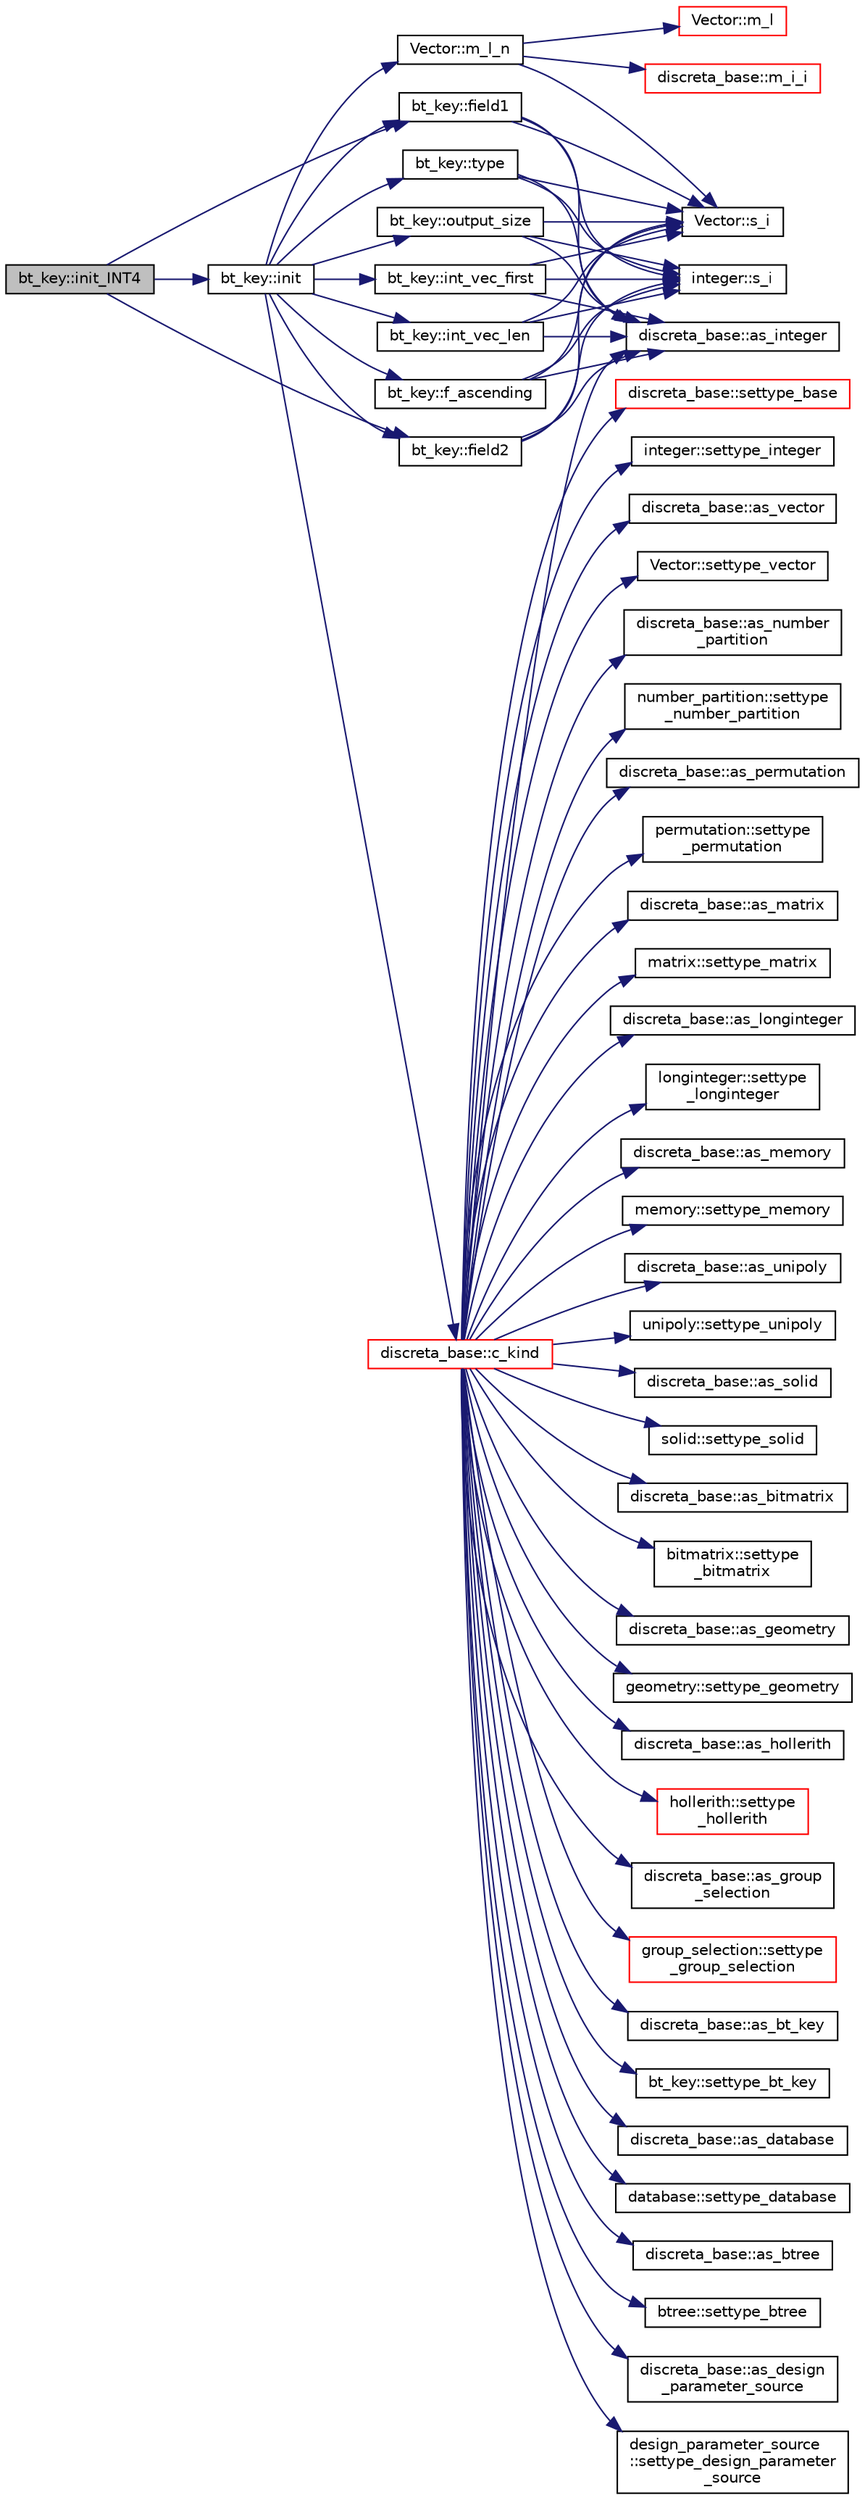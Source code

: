 digraph "bt_key::init_INT4"
{
  edge [fontname="Helvetica",fontsize="10",labelfontname="Helvetica",labelfontsize="10"];
  node [fontname="Helvetica",fontsize="10",shape=record];
  rankdir="LR";
  Node1017 [label="bt_key::init_INT4",height=0.2,width=0.4,color="black", fillcolor="grey75", style="filled", fontcolor="black"];
  Node1017 -> Node1018 [color="midnightblue",fontsize="10",style="solid",fontname="Helvetica"];
  Node1018 [label="bt_key::init",height=0.2,width=0.4,color="black", fillcolor="white", style="filled",URL="$d1/de5/classbt__key.html#ae6b27c89a5f6dec6a7a19583a4b112a8"];
  Node1018 -> Node1019 [color="midnightblue",fontsize="10",style="solid",fontname="Helvetica"];
  Node1019 [label="Vector::m_l_n",height=0.2,width=0.4,color="black", fillcolor="white", style="filled",URL="$d5/db2/class_vector.html#a5c7c126e6266ecdc832c5ce5bc1cca2f"];
  Node1019 -> Node1020 [color="midnightblue",fontsize="10",style="solid",fontname="Helvetica"];
  Node1020 [label="Vector::m_l",height=0.2,width=0.4,color="red", fillcolor="white", style="filled",URL="$d5/db2/class_vector.html#a00f5520c2a6b4f5282a1a8bcf8ea74eb"];
  Node1019 -> Node1070 [color="midnightblue",fontsize="10",style="solid",fontname="Helvetica"];
  Node1070 [label="Vector::s_i",height=0.2,width=0.4,color="black", fillcolor="white", style="filled",URL="$d5/db2/class_vector.html#a1c4fe1752523df8119f70dd550244871"];
  Node1019 -> Node1071 [color="midnightblue",fontsize="10",style="solid",fontname="Helvetica"];
  Node1071 [label="discreta_base::m_i_i",height=0.2,width=0.4,color="red", fillcolor="white", style="filled",URL="$d7/d71/classdiscreta__base.html#aa231464a9d4bc233f66608021c9ad997"];
  Node1018 -> Node1073 [color="midnightblue",fontsize="10",style="solid",fontname="Helvetica"];
  Node1073 [label="discreta_base::c_kind",height=0.2,width=0.4,color="red", fillcolor="white", style="filled",URL="$d7/d71/classdiscreta__base.html#adc2ff61589c2d083688e7a43f333cb62"];
  Node1073 -> Node1074 [color="midnightblue",fontsize="10",style="solid",fontname="Helvetica"];
  Node1074 [label="discreta_base::settype_base",height=0.2,width=0.4,color="red", fillcolor="white", style="filled",URL="$d7/d71/classdiscreta__base.html#a4f42899a89447d1c3993ea07c38f8ad4"];
  Node1073 -> Node1030 [color="midnightblue",fontsize="10",style="solid",fontname="Helvetica"];
  Node1030 [label="discreta_base::as_integer",height=0.2,width=0.4,color="black", fillcolor="white", style="filled",URL="$d7/d71/classdiscreta__base.html#a00d7691eaf874fd283d942692fe8dd26"];
  Node1073 -> Node1075 [color="midnightblue",fontsize="10",style="solid",fontname="Helvetica"];
  Node1075 [label="integer::settype_integer",height=0.2,width=0.4,color="black", fillcolor="white", style="filled",URL="$d0/de5/classinteger.html#a6265c65ef311229acd513d748faba796"];
  Node1073 -> Node1032 [color="midnightblue",fontsize="10",style="solid",fontname="Helvetica"];
  Node1032 [label="discreta_base::as_vector",height=0.2,width=0.4,color="black", fillcolor="white", style="filled",URL="$d7/d71/classdiscreta__base.html#a7bdd6cae39c380b128ee9e17e42cf020"];
  Node1073 -> Node1076 [color="midnightblue",fontsize="10",style="solid",fontname="Helvetica"];
  Node1076 [label="Vector::settype_vector",height=0.2,width=0.4,color="black", fillcolor="white", style="filled",URL="$d5/db2/class_vector.html#a34e0d00b18c051f23904a8429fa6c8b4"];
  Node1073 -> Node1035 [color="midnightblue",fontsize="10",style="solid",fontname="Helvetica"];
  Node1035 [label="discreta_base::as_number\l_partition",height=0.2,width=0.4,color="black", fillcolor="white", style="filled",URL="$d7/d71/classdiscreta__base.html#a307aa09de0e925d46697707968ffab00"];
  Node1073 -> Node1077 [color="midnightblue",fontsize="10",style="solid",fontname="Helvetica"];
  Node1077 [label="number_partition::settype\l_number_partition",height=0.2,width=0.4,color="black", fillcolor="white", style="filled",URL="$df/d50/classnumber__partition.html#a3aaec1b557758f643ffc8555bbc358be"];
  Node1073 -> Node1037 [color="midnightblue",fontsize="10",style="solid",fontname="Helvetica"];
  Node1037 [label="discreta_base::as_permutation",height=0.2,width=0.4,color="black", fillcolor="white", style="filled",URL="$d7/d71/classdiscreta__base.html#aa4e72f36a82984239b12ae831e131098"];
  Node1073 -> Node1078 [color="midnightblue",fontsize="10",style="solid",fontname="Helvetica"];
  Node1078 [label="permutation::settype\l_permutation",height=0.2,width=0.4,color="black", fillcolor="white", style="filled",URL="$d0/d08/classpermutation.html#af1eea29f86195cede9562e444664c28c"];
  Node1073 -> Node1039 [color="midnightblue",fontsize="10",style="solid",fontname="Helvetica"];
  Node1039 [label="discreta_base::as_matrix",height=0.2,width=0.4,color="black", fillcolor="white", style="filled",URL="$d7/d71/classdiscreta__base.html#ae4d7f56d917a4707b838fbffde6467ff"];
  Node1073 -> Node1079 [color="midnightblue",fontsize="10",style="solid",fontname="Helvetica"];
  Node1079 [label="matrix::settype_matrix",height=0.2,width=0.4,color="black", fillcolor="white", style="filled",URL="$d1/d8d/classmatrix.html#a1780283a64a789e4084d792683d276bb"];
  Node1073 -> Node1042 [color="midnightblue",fontsize="10",style="solid",fontname="Helvetica"];
  Node1042 [label="discreta_base::as_longinteger",height=0.2,width=0.4,color="black", fillcolor="white", style="filled",URL="$d7/d71/classdiscreta__base.html#a20a094639eb711b10c8694c51937f7cd"];
  Node1073 -> Node1080 [color="midnightblue",fontsize="10",style="solid",fontname="Helvetica"];
  Node1080 [label="longinteger::settype\l_longinteger",height=0.2,width=0.4,color="black", fillcolor="white", style="filled",URL="$d3/d71/classlonginteger.html#ae5f811ece8df31b9ff114368a18e1dc5"];
  Node1073 -> Node1045 [color="midnightblue",fontsize="10",style="solid",fontname="Helvetica"];
  Node1045 [label="discreta_base::as_memory",height=0.2,width=0.4,color="black", fillcolor="white", style="filled",URL="$d7/d71/classdiscreta__base.html#ad94b2d7dce0cd4fa22db57f6e79c4bd2"];
  Node1073 -> Node1081 [color="midnightblue",fontsize="10",style="solid",fontname="Helvetica"];
  Node1081 [label="memory::settype_memory",height=0.2,width=0.4,color="black", fillcolor="white", style="filled",URL="$d8/d99/classmemory.html#a33aae277f9b8fe36b02e9d5da895451b"];
  Node1073 -> Node1047 [color="midnightblue",fontsize="10",style="solid",fontname="Helvetica"];
  Node1047 [label="discreta_base::as_unipoly",height=0.2,width=0.4,color="black", fillcolor="white", style="filled",URL="$d7/d71/classdiscreta__base.html#ad50d8027f039fe5c2478cddb243adc9d"];
  Node1073 -> Node1082 [color="midnightblue",fontsize="10",style="solid",fontname="Helvetica"];
  Node1082 [label="unipoly::settype_unipoly",height=0.2,width=0.4,color="black", fillcolor="white", style="filled",URL="$d1/d89/classunipoly.html#a8db854fcc85c5e1150b1f1b1c005c95b"];
  Node1073 -> Node1049 [color="midnightblue",fontsize="10",style="solid",fontname="Helvetica"];
  Node1049 [label="discreta_base::as_solid",height=0.2,width=0.4,color="black", fillcolor="white", style="filled",URL="$d7/d71/classdiscreta__base.html#a1fc5f2b85ec97ab0a69dd64903c970a5"];
  Node1073 -> Node1083 [color="midnightblue",fontsize="10",style="solid",fontname="Helvetica"];
  Node1083 [label="solid::settype_solid",height=0.2,width=0.4,color="black", fillcolor="white", style="filled",URL="$d8/def/classsolid.html#a775bd4821f75a8aee4ea3d4335ff90e0"];
  Node1073 -> Node1051 [color="midnightblue",fontsize="10",style="solid",fontname="Helvetica"];
  Node1051 [label="discreta_base::as_bitmatrix",height=0.2,width=0.4,color="black", fillcolor="white", style="filled",URL="$d7/d71/classdiscreta__base.html#a071ad54ea8ef6c9d1d15f532e5a76df6"];
  Node1073 -> Node1084 [color="midnightblue",fontsize="10",style="solid",fontname="Helvetica"];
  Node1084 [label="bitmatrix::settype\l_bitmatrix",height=0.2,width=0.4,color="black", fillcolor="white", style="filled",URL="$de/dc8/classbitmatrix.html#acb571d947f9526665ebbdc0ce3e2a973"];
  Node1073 -> Node1053 [color="midnightblue",fontsize="10",style="solid",fontname="Helvetica"];
  Node1053 [label="discreta_base::as_geometry",height=0.2,width=0.4,color="black", fillcolor="white", style="filled",URL="$d7/d71/classdiscreta__base.html#a38fc7b4cdd830703e9d87354b79bc5c8"];
  Node1073 -> Node1085 [color="midnightblue",fontsize="10",style="solid",fontname="Helvetica"];
  Node1085 [label="geometry::settype_geometry",height=0.2,width=0.4,color="black", fillcolor="white", style="filled",URL="$da/d44/classgeometry.html#ab4a336baba6a3f56f5ffa053a5be5ba7"];
  Node1073 -> Node1055 [color="midnightblue",fontsize="10",style="solid",fontname="Helvetica"];
  Node1055 [label="discreta_base::as_hollerith",height=0.2,width=0.4,color="black", fillcolor="white", style="filled",URL="$d7/d71/classdiscreta__base.html#a3e66f82711f314710107e2f29e589690"];
  Node1073 -> Node1086 [color="midnightblue",fontsize="10",style="solid",fontname="Helvetica"];
  Node1086 [label="hollerith::settype\l_hollerith",height=0.2,width=0.4,color="red", fillcolor="white", style="filled",URL="$d8/d99/classhollerith.html#a23bbd4acfc88a0e90f1245f243f51f76"];
  Node1073 -> Node1057 [color="midnightblue",fontsize="10",style="solid",fontname="Helvetica"];
  Node1057 [label="discreta_base::as_group\l_selection",height=0.2,width=0.4,color="black", fillcolor="white", style="filled",URL="$d7/d71/classdiscreta__base.html#aae1bac4883c567718bef9fb610abbdc8"];
  Node1073 -> Node1088 [color="midnightblue",fontsize="10",style="solid",fontname="Helvetica"];
  Node1088 [label="group_selection::settype\l_group_selection",height=0.2,width=0.4,color="red", fillcolor="white", style="filled",URL="$d6/db0/classgroup__selection.html#a015ed73b7b8d784bedd4d11ac1fc0ec1"];
  Node1073 -> Node1059 [color="midnightblue",fontsize="10",style="solid",fontname="Helvetica"];
  Node1059 [label="discreta_base::as_bt_key",height=0.2,width=0.4,color="black", fillcolor="white", style="filled",URL="$d7/d71/classdiscreta__base.html#a2734c6e08dca17cf6588bd5064ec1b9f"];
  Node1073 -> Node1090 [color="midnightblue",fontsize="10",style="solid",fontname="Helvetica"];
  Node1090 [label="bt_key::settype_bt_key",height=0.2,width=0.4,color="black", fillcolor="white", style="filled",URL="$d1/de5/classbt__key.html#a352bb10beb7c789d8d29373035824800"];
  Node1073 -> Node1061 [color="midnightblue",fontsize="10",style="solid",fontname="Helvetica"];
  Node1061 [label="discreta_base::as_database",height=0.2,width=0.4,color="black", fillcolor="white", style="filled",URL="$d7/d71/classdiscreta__base.html#ab055d39d58210a2b03ba3d33703b09a9"];
  Node1073 -> Node1091 [color="midnightblue",fontsize="10",style="solid",fontname="Helvetica"];
  Node1091 [label="database::settype_database",height=0.2,width=0.4,color="black", fillcolor="white", style="filled",URL="$db/d72/classdatabase.html#a014639aa001462e480eb1f3984839b72"];
  Node1073 -> Node1063 [color="midnightblue",fontsize="10",style="solid",fontname="Helvetica"];
  Node1063 [label="discreta_base::as_btree",height=0.2,width=0.4,color="black", fillcolor="white", style="filled",URL="$d7/d71/classdiscreta__base.html#a78e76674cef2ec113c17989c11288778"];
  Node1073 -> Node1092 [color="midnightblue",fontsize="10",style="solid",fontname="Helvetica"];
  Node1092 [label="btree::settype_btree",height=0.2,width=0.4,color="black", fillcolor="white", style="filled",URL="$dd/db0/classbtree.html#a5a1b9773c848908a6050cc733d2d9780"];
  Node1073 -> Node1065 [color="midnightblue",fontsize="10",style="solid",fontname="Helvetica"];
  Node1065 [label="discreta_base::as_design\l_parameter_source",height=0.2,width=0.4,color="black", fillcolor="white", style="filled",URL="$d7/d71/classdiscreta__base.html#a59cbf837c6582ded5bc586265d13d81a"];
  Node1073 -> Node1093 [color="midnightblue",fontsize="10",style="solid",fontname="Helvetica"];
  Node1093 [label="design_parameter_source\l::settype_design_parameter\l_source",height=0.2,width=0.4,color="black", fillcolor="white", style="filled",URL="$df/d4b/classdesign__parameter__source.html#a3af3b851df87bd1661fb9c9ce18822c8"];
  Node1018 -> Node1096 [color="midnightblue",fontsize="10",style="solid",fontname="Helvetica"];
  Node1096 [label="bt_key::type",height=0.2,width=0.4,color="black", fillcolor="white", style="filled",URL="$d1/de5/classbt__key.html#ae788a415a20f75fe7160408a055bb33f"];
  Node1096 -> Node1070 [color="midnightblue",fontsize="10",style="solid",fontname="Helvetica"];
  Node1096 -> Node1030 [color="midnightblue",fontsize="10",style="solid",fontname="Helvetica"];
  Node1096 -> Node1097 [color="midnightblue",fontsize="10",style="solid",fontname="Helvetica"];
  Node1097 [label="integer::s_i",height=0.2,width=0.4,color="black", fillcolor="white", style="filled",URL="$d0/de5/classinteger.html#adf28e9f94d4c844adaa950deeb80b904"];
  Node1018 -> Node1098 [color="midnightblue",fontsize="10",style="solid",fontname="Helvetica"];
  Node1098 [label="bt_key::output_size",height=0.2,width=0.4,color="black", fillcolor="white", style="filled",URL="$d1/de5/classbt__key.html#acb48f95d030f62c56051d0cd6e013394"];
  Node1098 -> Node1070 [color="midnightblue",fontsize="10",style="solid",fontname="Helvetica"];
  Node1098 -> Node1030 [color="midnightblue",fontsize="10",style="solid",fontname="Helvetica"];
  Node1098 -> Node1097 [color="midnightblue",fontsize="10",style="solid",fontname="Helvetica"];
  Node1018 -> Node1099 [color="midnightblue",fontsize="10",style="solid",fontname="Helvetica"];
  Node1099 [label="bt_key::field1",height=0.2,width=0.4,color="black", fillcolor="white", style="filled",URL="$d1/de5/classbt__key.html#af372b25947e954e2a67f59418b9d1f9f"];
  Node1099 -> Node1070 [color="midnightblue",fontsize="10",style="solid",fontname="Helvetica"];
  Node1099 -> Node1030 [color="midnightblue",fontsize="10",style="solid",fontname="Helvetica"];
  Node1099 -> Node1097 [color="midnightblue",fontsize="10",style="solid",fontname="Helvetica"];
  Node1018 -> Node1100 [color="midnightblue",fontsize="10",style="solid",fontname="Helvetica"];
  Node1100 [label="bt_key::field2",height=0.2,width=0.4,color="black", fillcolor="white", style="filled",URL="$d1/de5/classbt__key.html#a8aea2dcc348cbece3e97a29012dc7ffd"];
  Node1100 -> Node1070 [color="midnightblue",fontsize="10",style="solid",fontname="Helvetica"];
  Node1100 -> Node1030 [color="midnightblue",fontsize="10",style="solid",fontname="Helvetica"];
  Node1100 -> Node1097 [color="midnightblue",fontsize="10",style="solid",fontname="Helvetica"];
  Node1018 -> Node1101 [color="midnightblue",fontsize="10",style="solid",fontname="Helvetica"];
  Node1101 [label="bt_key::int_vec_first",height=0.2,width=0.4,color="black", fillcolor="white", style="filled",URL="$d1/de5/classbt__key.html#a4ed68c3deb2477a0609065272b5dc4cf"];
  Node1101 -> Node1070 [color="midnightblue",fontsize="10",style="solid",fontname="Helvetica"];
  Node1101 -> Node1030 [color="midnightblue",fontsize="10",style="solid",fontname="Helvetica"];
  Node1101 -> Node1097 [color="midnightblue",fontsize="10",style="solid",fontname="Helvetica"];
  Node1018 -> Node1102 [color="midnightblue",fontsize="10",style="solid",fontname="Helvetica"];
  Node1102 [label="bt_key::int_vec_len",height=0.2,width=0.4,color="black", fillcolor="white", style="filled",URL="$d1/de5/classbt__key.html#ac8e43906f79bacf330fa1726925b7e37"];
  Node1102 -> Node1070 [color="midnightblue",fontsize="10",style="solid",fontname="Helvetica"];
  Node1102 -> Node1030 [color="midnightblue",fontsize="10",style="solid",fontname="Helvetica"];
  Node1102 -> Node1097 [color="midnightblue",fontsize="10",style="solid",fontname="Helvetica"];
  Node1018 -> Node1103 [color="midnightblue",fontsize="10",style="solid",fontname="Helvetica"];
  Node1103 [label="bt_key::f_ascending",height=0.2,width=0.4,color="black", fillcolor="white", style="filled",URL="$d1/de5/classbt__key.html#af63f0ac36475ef1912a23b34cb0b1e9d"];
  Node1103 -> Node1070 [color="midnightblue",fontsize="10",style="solid",fontname="Helvetica"];
  Node1103 -> Node1030 [color="midnightblue",fontsize="10",style="solid",fontname="Helvetica"];
  Node1103 -> Node1097 [color="midnightblue",fontsize="10",style="solid",fontname="Helvetica"];
  Node1017 -> Node1099 [color="midnightblue",fontsize="10",style="solid",fontname="Helvetica"];
  Node1017 -> Node1100 [color="midnightblue",fontsize="10",style="solid",fontname="Helvetica"];
}
